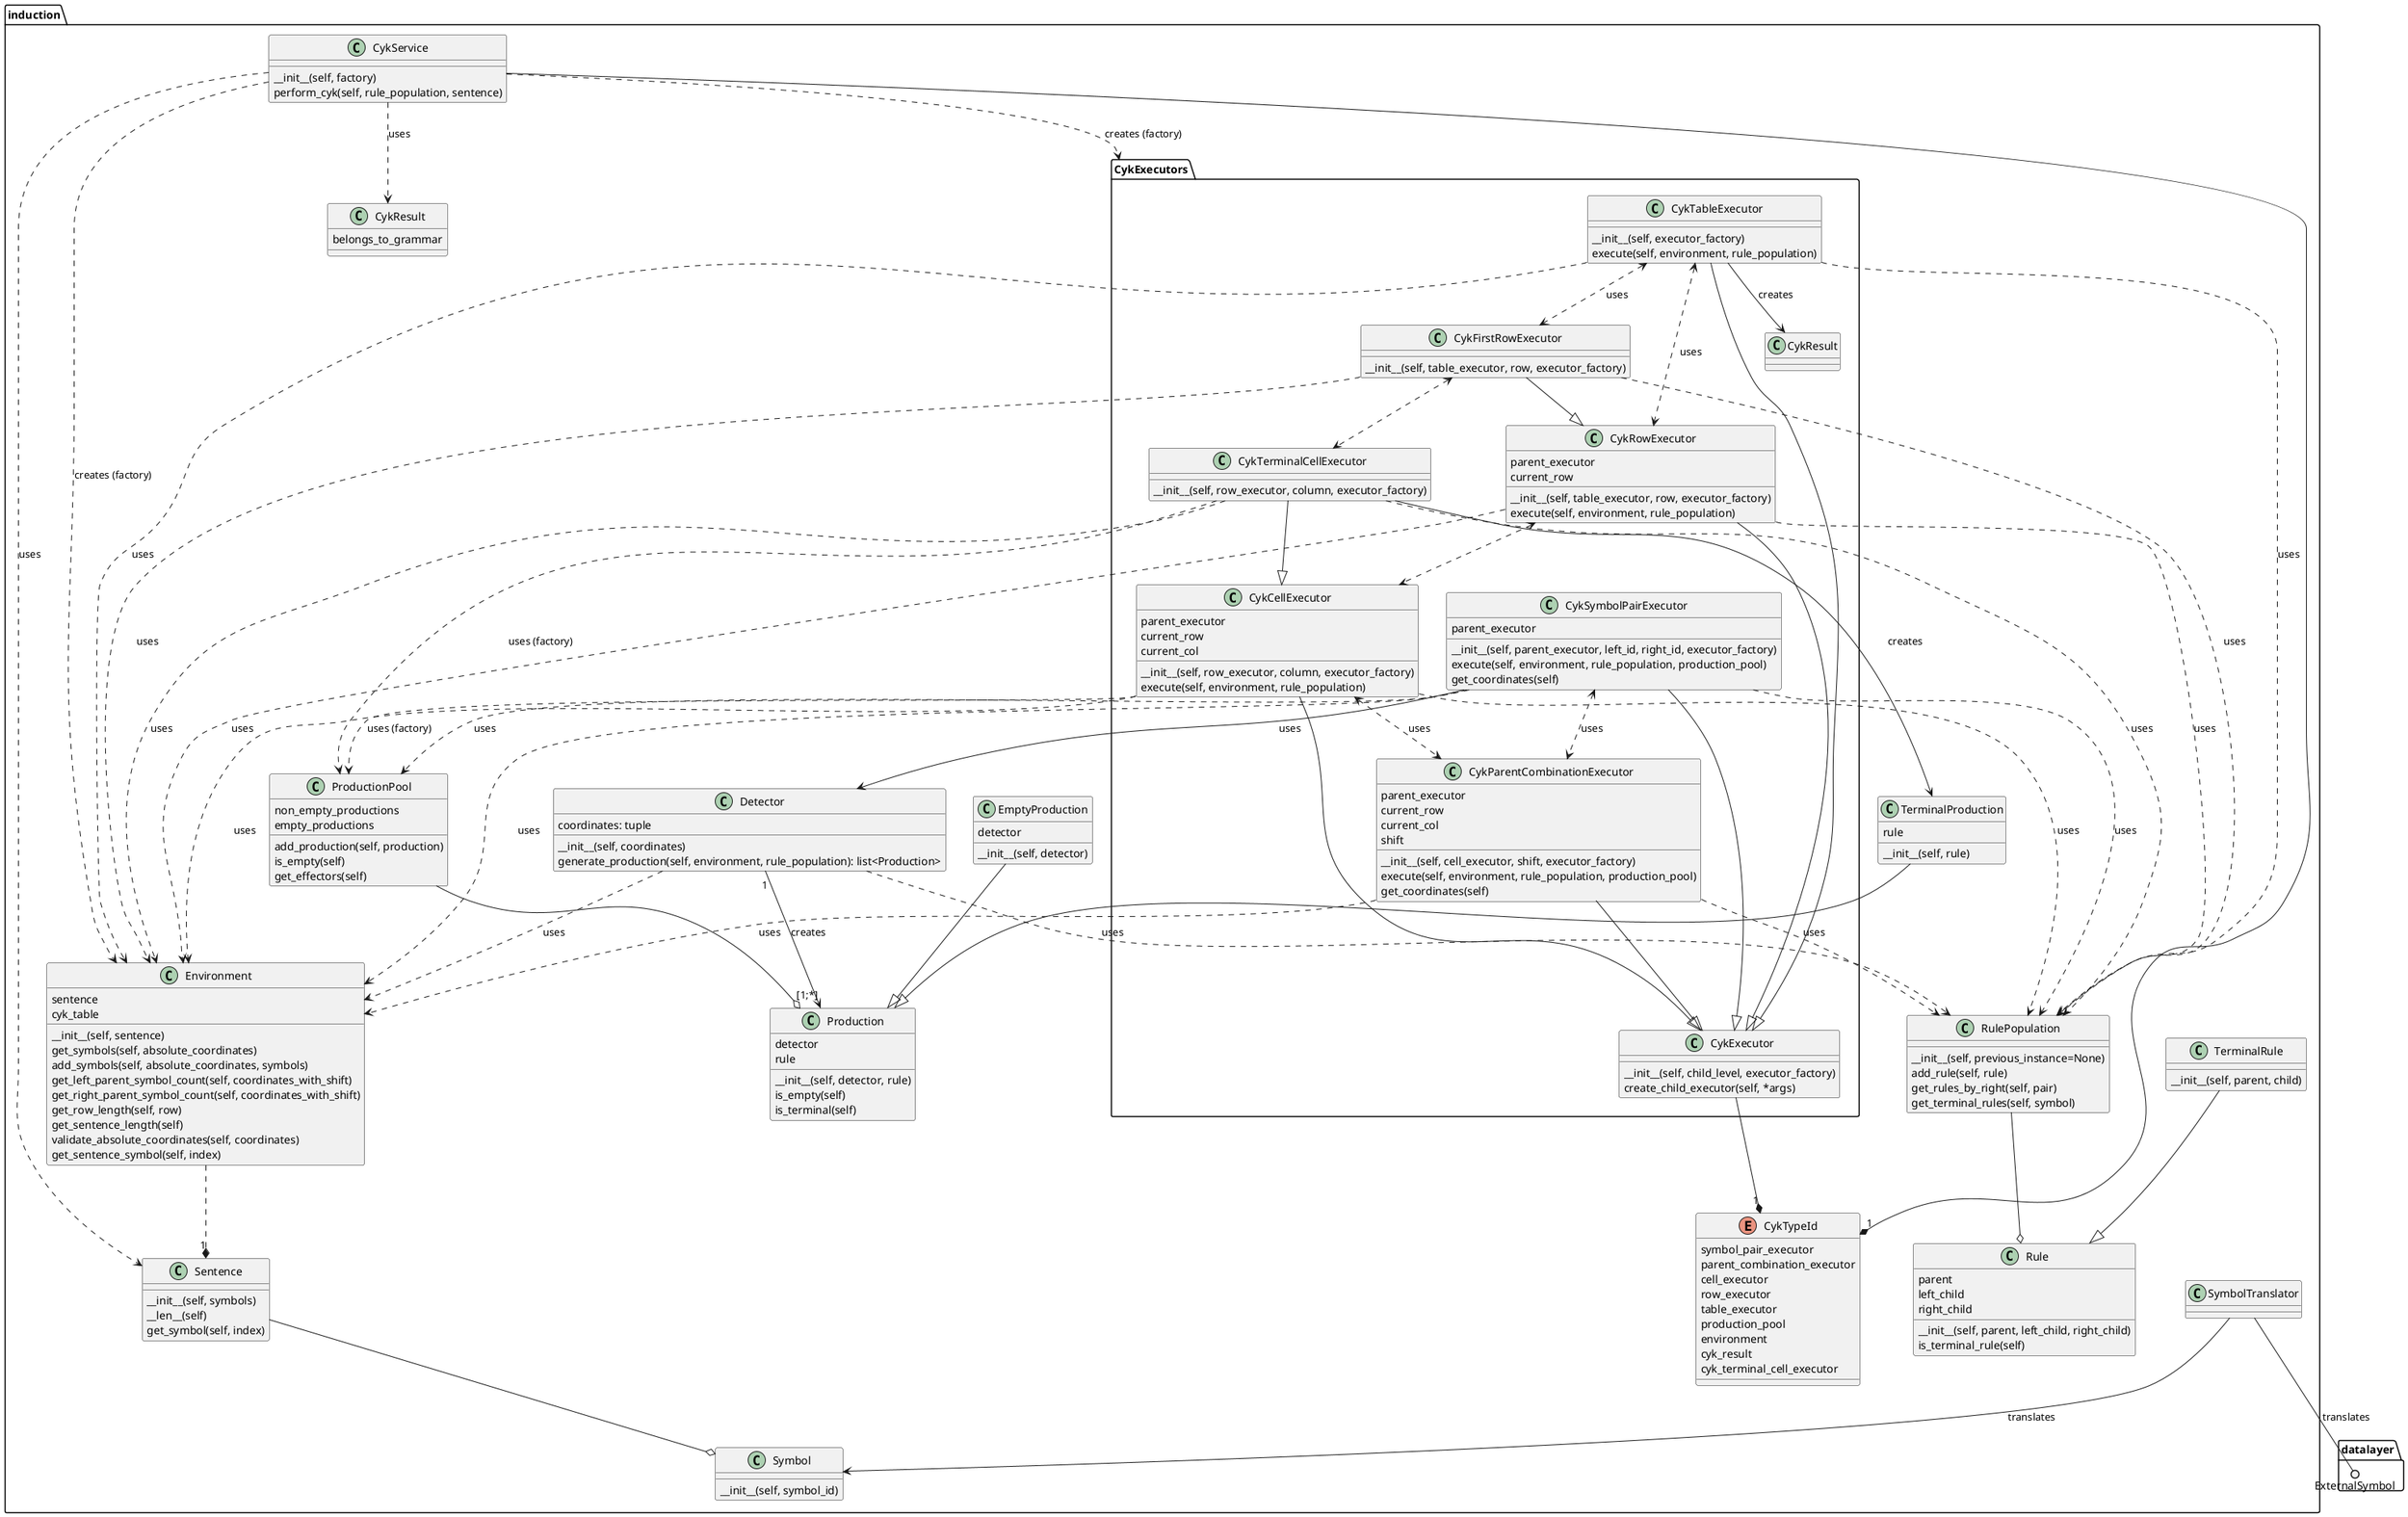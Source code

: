 @startuml
package induction {

    Detector ..> RulePopulation: uses
    Detector "1" --> "[1;*]" Production: creates
    Detector ..> Environment: uses
    Detector : __init__(self, coordinates)
    Detector : generate_production(self, environment, rule_population): list<Production>
    Detector : coordinates: tuple

    ProductionPool --o Production
    ProductionPool : non_empty_productions
    ProductionPool : empty_productions
    ProductionPool : add_production(self, production)
    ProductionPool : is_empty(self)
    ProductionPool : get_effectors(self)

    Production : __init__(self, detector, rule)
    Production : detector
    Production : rule
    Production : is_empty(self)
    Production : is_terminal(self)


    EmptyProduction --|> Production
    EmptyProduction : __init__(self, detector)
    EmptyProduction : detector

    TerminalProduction --|> Production
    TerminalProduction : __init__(self, rule)
    TerminalProduction : rule

    enum CykTypeId {
        symbol_pair_executor
        parent_combination_executor
        cell_executor
        row_executor
        table_executor
        production_pool
        environment
        cyk_result
        cyk_terminal_cell_executor
    }

    package CykExecutors {
    '&begin_cyk_executors

        CykExecutor --* "1" CykTypeId
        CykExecutor : __init__(self, child_level, executor_factory)
        CykExecutor : create_child_executor(self, *args)

        CykSymbolPairExecutor --|> CykExecutor
        CykSymbolPairExecutor --> Detector: uses
        CykSymbolPairExecutor ..> RulePopulation: uses
        CykSymbolPairExecutor ..> Environment: uses
        CykSymbolPairExecutor ..> ProductionPool: uses
        CykSymbolPairExecutor <..> CykParentCombinationExecutor: uses
        CykSymbolPairExecutor : __init__(self, parent_executor, left_id, right_id, executor_factory)
        CykSymbolPairExecutor : execute(self, environment, rule_population, production_pool)
        CykSymbolPairExecutor : get_coordinates(self)
        CykSymbolPairExecutor : parent_executor

        CykParentCombinationExecutor --|> CykExecutor
        CykParentCombinationExecutor ..> RulePopulation: uses
        CykParentCombinationExecutor ..> Environment: uses
        CykParentCombinationExecutor : __init__(self, cell_executor, shift, executor_factory)
        CykParentCombinationExecutor : parent_executor
        CykParentCombinationExecutor : current_row
        CykParentCombinationExecutor : current_col
        CykParentCombinationExecutor : shift
        CykParentCombinationExecutor : execute(self, environment, rule_population, production_pool)
        CykParentCombinationExecutor : get_coordinates(self)

        CykCellExecutor --|> CykExecutor
        CykCellExecutor ..> RulePopulation: uses
        CykCellExecutor ..> Environment: uses
        ' &dependency_executors
        CykCellExecutor ..> ProductionPool: uses (factory)
        CykCellExecutor <..> CykParentCombinationExecutor: uses
        CykCellExecutor : __init__(self, row_executor, column, executor_factory)
        CykCellExecutor : parent_executor
        CykCellExecutor : current_row
        CykCellExecutor : current_col
        CykCellExecutor : execute(self, environment, rule_population)

        CykRowExecutor --|> CykExecutor
        CykRowExecutor ..> RulePopulation: uses
        CykRowExecutor ..> Environment: uses
        CykRowExecutor <..> CykCellExecutor
        CykRowExecutor : __init__(self, table_executor, row, executor_factory)
        CykRowExecutor : parent_executor
        CykRowExecutor : current_row
        CykRowExecutor : execute(self, environment, rule_population)

        CykTableExecutor --|> CykExecutor
        CykTableExecutor ..> RulePopulation: uses
        CykTableExecutor ..> Environment: uses
        CykTableExecutor <..> CykRowExecutor: uses
        CykTableExecutor : __init__(self, executor_factory)
        CykTableExecutor : execute(self, environment, rule_population)
        CykTableExecutor --> CykResult: creates
        CykTableExecutor <..> CykFirstRowExecutor: uses

        CykFirstRowExecutor --|> CykRowExecutor
        CykFirstRowExecutor ..> RulePopulation: uses
        CykFirstRowExecutor ..> Environment: uses
        CykFirstRowExecutor : __init__(self, table_executor, row, executor_factory)
        CykFirstRowExecutor <..> CykTerminalCellExecutor

        CykTerminalCellExecutor --|> CykCellExecutor
        CykTerminalCellExecutor ..> RulePopulation: uses
        CykTerminalCellExecutor ..> Environment: uses
        ' &dependency_executors
        CykTerminalCellExecutor ..> ProductionPool: uses (factory)
        CykTerminalCellExecutor : __init__(self, row_executor, column, executor_factory)
        CykTerminalCellExecutor --> TerminalProduction: creates

    '&end_cyk_executors
    }

    class CykResult
    CykResult : belongs_to_grammar

    '&alt_cyk_executors CykExecutors ..> Environment: uses
    '&alt_cyk_executors CykExecutors ..> ProductionPool: creates
    '&alt_cyk_executors CykExecutors ..> Production: uses
    '&alt_cyk_executors CykExecutors ..> RulePopulation: uses
    '&alt_cyk_executors CykExecutors --> CykResult: creates
    '&alt_cyk_executors CykExecutors --* "1" CykTypeId
    '&alt_cyk_executors CykExecutors --> TerminalProduction: creates
    '&alt_cyk_executors CykExecutors --> Detector: uses

    Environment ..* "1" Sentence
    Environment : __init__(self, sentence)
    Environment : sentence
    Environment : cyk_table
    Environment : get_symbols(self, absolute_coordinates)
    Environment : add_symbols(self, absolute_coordinates, symbols)
    Environment : get_left_parent_symbol_count(self, coordinates_with_shift)
    Environment : get_right_parent_symbol_count(self, coordinates_with_shift)
    Environment : get_row_length(self, row)
    Environment : get_sentence_length(self)
    Environment : validate_absolute_coordinates(self, coordinates)
    Environment : get_sentence_symbol(self, index)

    SymbolTranslator --> Symbol: translates

    Sentence --o Symbol
    Sentence : __init__(self, symbols)
    Sentence : __len__(self)
    Sentence : get_symbol(self, index)

    class Symbol
    Symbol : __init__(self, symbol_id)

    RulePopulation : __init__(self, previous_instance=None)
    RulePopulation : add_rule(self, rule)
    RulePopulation : get_rules_by_right(self, pair)
    RulePopulation : get_terminal_rules(self, symbol)
    RulePopulation --o Rule

    Rule : __init__(self, parent, left_child, right_child)
    Rule : parent
    Rule : left_child
    Rule : right_child
    Rule : is_terminal_rule(self)

    TerminalRule --|> Rule
    TerminalRule : __init__(self, parent, child)


    class CykService
    CykService : __init__(self, factory)
    CykService : perform_cyk(self, rule_population, sentence)
    CykService ..> CykExecutors: creates (factory)
    CykService ..> Sentence: uses
    CykService ..> CykResult: uses
    CykService ..> Environment: creates (factory)
    CykService --* "1" CykTypeId
}

package datalayer {
    SymbolTranslator --() ExternalSymbol: translates
}

@enduml
